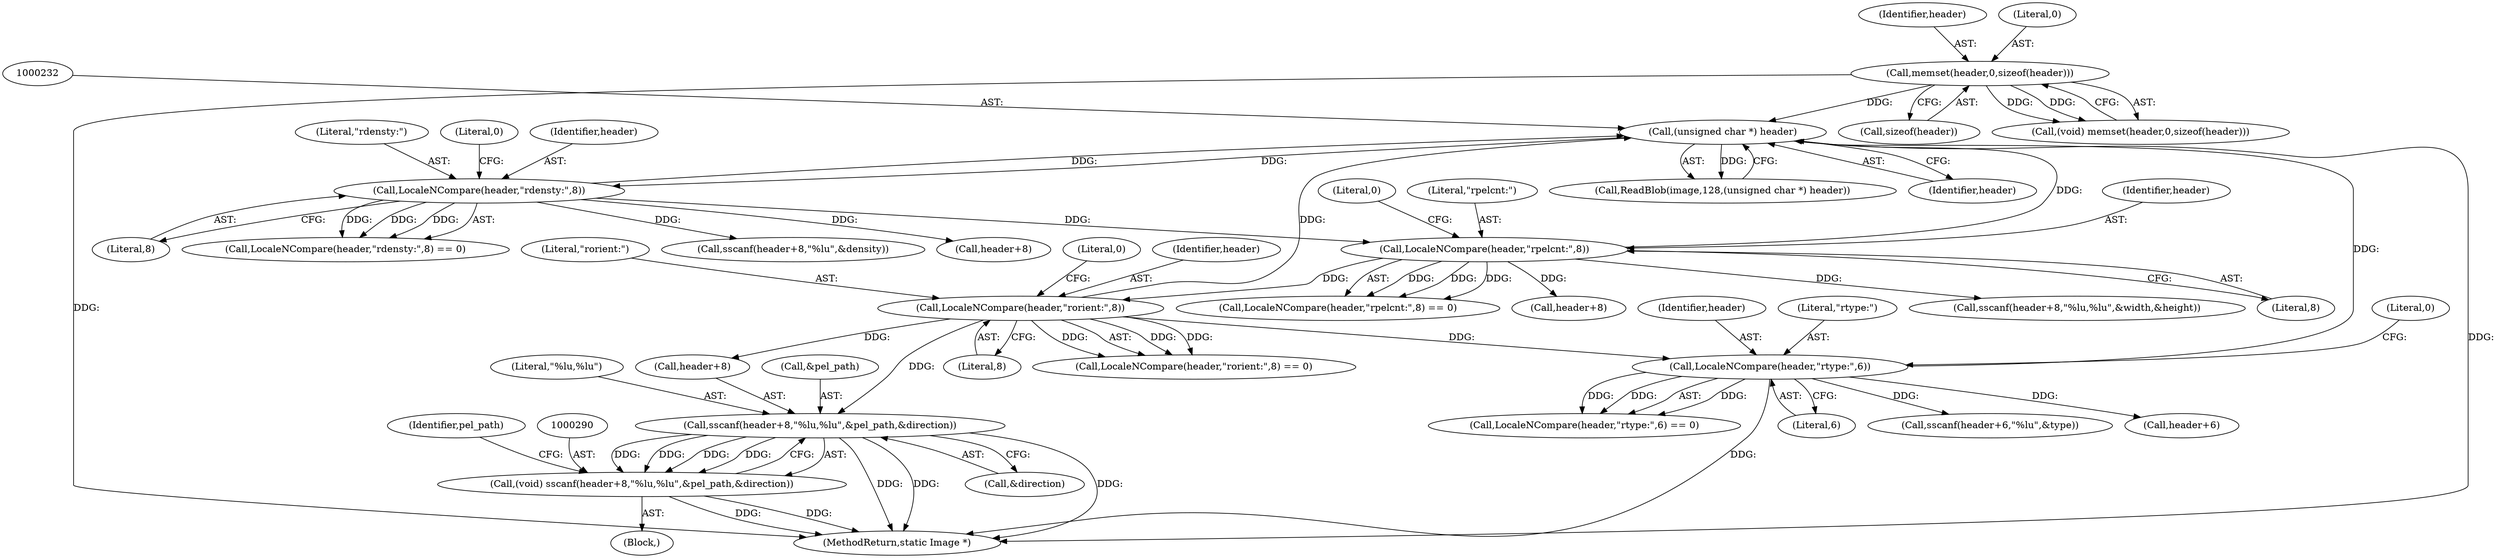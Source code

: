 digraph "0_ImageMagick_6b6bff054d569a77973f2140c0e86366e6168a6c@API" {
"1000291" [label="(Call,sscanf(header+8,\"%lu,%lu\",&pel_path,&direction))"];
"1000283" [label="(Call,LocaleNCompare(header,\"rorient:\",8))"];
"1000263" [label="(Call,LocaleNCompare(header,\"rpelcnt:\",8))"];
"1000245" [label="(Call,LocaleNCompare(header,\"rdensty:\",8))"];
"1000231" [label="(Call,(unsigned char *) header)"];
"1000332" [label="(Call,LocaleNCompare(header,\"rtype:\",6))"];
"1000190" [label="(Call,memset(header,0,sizeof(header)))"];
"1000289" [label="(Call,(void) sscanf(header+8,\"%lu,%lu\",&pel_path,&direction))"];
"1000271" [label="(Call,sscanf(header+8,\"%lu,%lu\",&width,&height))"];
"1000298" [label="(Call,&direction)"];
"1000266" [label="(Literal,8)"];
"1000292" [label="(Call,header+8)"];
"1000286" [label="(Literal,8)"];
"1000263" [label="(Call,LocaleNCompare(header,\"rpelcnt:\",8))"];
"1000515" [label="(MethodReturn,static Image *)"];
"1000333" [label="(Identifier,header)"];
"1000228" [label="(Call,ReadBlob(image,128,(unsigned char *) header))"];
"1000335" [label="(Literal,6)"];
"1000285" [label="(Literal,\"rorient:\")"];
"1000193" [label="(Call,sizeof(header))"];
"1000283" [label="(Call,LocaleNCompare(header,\"rorient:\",8))"];
"1000332" [label="(Call,LocaleNCompare(header,\"rtype:\",6))"];
"1000245" [label="(Call,LocaleNCompare(header,\"rdensty:\",8))"];
"1000340" [label="(Call,sscanf(header+6,\"%lu\",&type))"];
"1000262" [label="(Call,LocaleNCompare(header,\"rpelcnt:\",8) == 0)"];
"1000272" [label="(Call,header+8)"];
"1000246" [label="(Identifier,header)"];
"1000289" [label="(Call,(void) sscanf(header+8,\"%lu,%lu\",&pel_path,&direction))"];
"1000248" [label="(Literal,8)"];
"1000188" [label="(Call,(void) memset(header,0,sizeof(header)))"];
"1000296" [label="(Call,&pel_path)"];
"1000191" [label="(Identifier,header)"];
"1000295" [label="(Literal,\"%lu,%lu\")"];
"1000247" [label="(Literal,\"rdensty:\")"];
"1000287" [label="(Literal,0)"];
"1000282" [label="(Call,LocaleNCompare(header,\"rorient:\",8) == 0)"];
"1000231" [label="(Call,(unsigned char *) header)"];
"1000341" [label="(Call,header+6)"];
"1000302" [label="(Identifier,pel_path)"];
"1000291" [label="(Call,sscanf(header+8,\"%lu,%lu\",&pel_path,&direction))"];
"1000334" [label="(Literal,\"rtype:\")"];
"1000331" [label="(Call,LocaleNCompare(header,\"rtype:\",6) == 0)"];
"1000244" [label="(Call,LocaleNCompare(header,\"rdensty:\",8) == 0)"];
"1000336" [label="(Literal,0)"];
"1000264" [label="(Identifier,header)"];
"1000192" [label="(Literal,0)"];
"1000253" [label="(Call,sscanf(header+8,\"%lu\",&density))"];
"1000190" [label="(Call,memset(header,0,sizeof(header)))"];
"1000249" [label="(Literal,0)"];
"1000267" [label="(Literal,0)"];
"1000254" [label="(Call,header+8)"];
"1000265" [label="(Literal,\"rpelcnt:\")"];
"1000284" [label="(Identifier,header)"];
"1000233" [label="(Identifier,header)"];
"1000288" [label="(Block,)"];
"1000291" -> "1000289"  [label="AST: "];
"1000291" -> "1000298"  [label="CFG: "];
"1000292" -> "1000291"  [label="AST: "];
"1000295" -> "1000291"  [label="AST: "];
"1000296" -> "1000291"  [label="AST: "];
"1000298" -> "1000291"  [label="AST: "];
"1000289" -> "1000291"  [label="CFG: "];
"1000291" -> "1000515"  [label="DDG: "];
"1000291" -> "1000515"  [label="DDG: "];
"1000291" -> "1000515"  [label="DDG: "];
"1000291" -> "1000289"  [label="DDG: "];
"1000291" -> "1000289"  [label="DDG: "];
"1000291" -> "1000289"  [label="DDG: "];
"1000291" -> "1000289"  [label="DDG: "];
"1000283" -> "1000291"  [label="DDG: "];
"1000283" -> "1000282"  [label="AST: "];
"1000283" -> "1000286"  [label="CFG: "];
"1000284" -> "1000283"  [label="AST: "];
"1000285" -> "1000283"  [label="AST: "];
"1000286" -> "1000283"  [label="AST: "];
"1000287" -> "1000283"  [label="CFG: "];
"1000283" -> "1000231"  [label="DDG: "];
"1000283" -> "1000282"  [label="DDG: "];
"1000283" -> "1000282"  [label="DDG: "];
"1000283" -> "1000282"  [label="DDG: "];
"1000263" -> "1000283"  [label="DDG: "];
"1000283" -> "1000292"  [label="DDG: "];
"1000283" -> "1000332"  [label="DDG: "];
"1000263" -> "1000262"  [label="AST: "];
"1000263" -> "1000266"  [label="CFG: "];
"1000264" -> "1000263"  [label="AST: "];
"1000265" -> "1000263"  [label="AST: "];
"1000266" -> "1000263"  [label="AST: "];
"1000267" -> "1000263"  [label="CFG: "];
"1000263" -> "1000231"  [label="DDG: "];
"1000263" -> "1000262"  [label="DDG: "];
"1000263" -> "1000262"  [label="DDG: "];
"1000263" -> "1000262"  [label="DDG: "];
"1000245" -> "1000263"  [label="DDG: "];
"1000263" -> "1000271"  [label="DDG: "];
"1000263" -> "1000272"  [label="DDG: "];
"1000245" -> "1000244"  [label="AST: "];
"1000245" -> "1000248"  [label="CFG: "];
"1000246" -> "1000245"  [label="AST: "];
"1000247" -> "1000245"  [label="AST: "];
"1000248" -> "1000245"  [label="AST: "];
"1000249" -> "1000245"  [label="CFG: "];
"1000245" -> "1000231"  [label="DDG: "];
"1000245" -> "1000244"  [label="DDG: "];
"1000245" -> "1000244"  [label="DDG: "];
"1000245" -> "1000244"  [label="DDG: "];
"1000231" -> "1000245"  [label="DDG: "];
"1000245" -> "1000253"  [label="DDG: "];
"1000245" -> "1000254"  [label="DDG: "];
"1000231" -> "1000228"  [label="AST: "];
"1000231" -> "1000233"  [label="CFG: "];
"1000232" -> "1000231"  [label="AST: "];
"1000233" -> "1000231"  [label="AST: "];
"1000228" -> "1000231"  [label="CFG: "];
"1000231" -> "1000515"  [label="DDG: "];
"1000231" -> "1000228"  [label="DDG: "];
"1000332" -> "1000231"  [label="DDG: "];
"1000190" -> "1000231"  [label="DDG: "];
"1000332" -> "1000331"  [label="AST: "];
"1000332" -> "1000335"  [label="CFG: "];
"1000333" -> "1000332"  [label="AST: "];
"1000334" -> "1000332"  [label="AST: "];
"1000335" -> "1000332"  [label="AST: "];
"1000336" -> "1000332"  [label="CFG: "];
"1000332" -> "1000515"  [label="DDG: "];
"1000332" -> "1000331"  [label="DDG: "];
"1000332" -> "1000331"  [label="DDG: "];
"1000332" -> "1000331"  [label="DDG: "];
"1000332" -> "1000340"  [label="DDG: "];
"1000332" -> "1000341"  [label="DDG: "];
"1000190" -> "1000188"  [label="AST: "];
"1000190" -> "1000193"  [label="CFG: "];
"1000191" -> "1000190"  [label="AST: "];
"1000192" -> "1000190"  [label="AST: "];
"1000193" -> "1000190"  [label="AST: "];
"1000188" -> "1000190"  [label="CFG: "];
"1000190" -> "1000515"  [label="DDG: "];
"1000190" -> "1000188"  [label="DDG: "];
"1000190" -> "1000188"  [label="DDG: "];
"1000289" -> "1000288"  [label="AST: "];
"1000290" -> "1000289"  [label="AST: "];
"1000302" -> "1000289"  [label="CFG: "];
"1000289" -> "1000515"  [label="DDG: "];
"1000289" -> "1000515"  [label="DDG: "];
}
